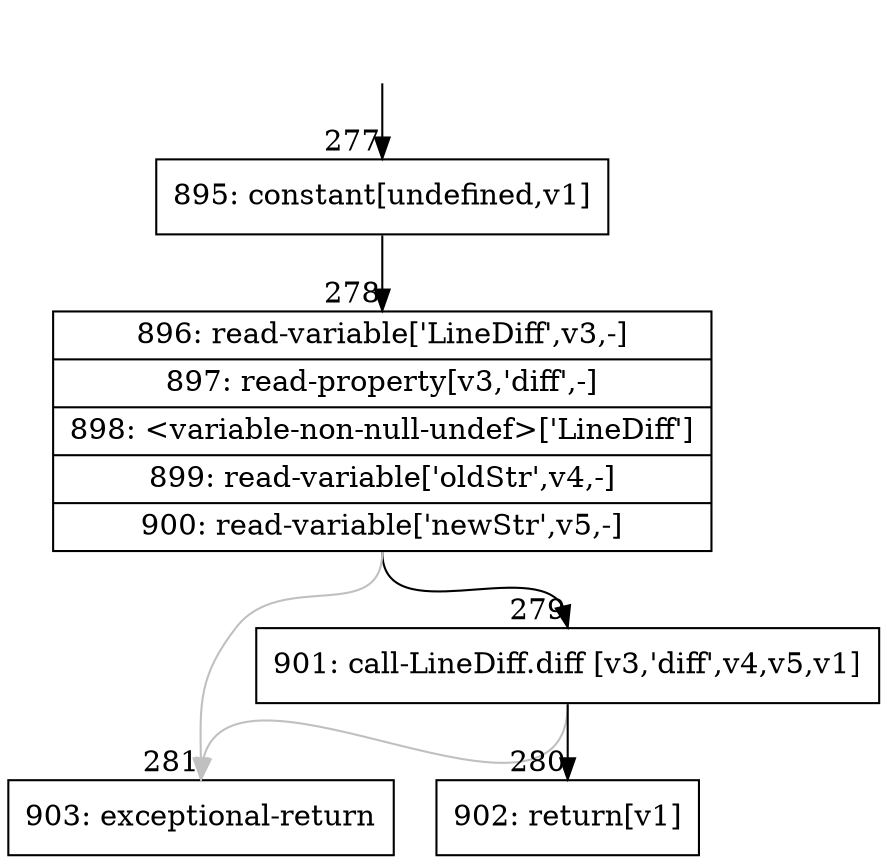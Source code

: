 digraph {
rankdir="TD"
BB_entry28[shape=none,label=""];
BB_entry28 -> BB277 [tailport=s, headport=n, headlabel="    277"]
BB277 [shape=record label="{895: constant[undefined,v1]}" ] 
BB277 -> BB278 [tailport=s, headport=n, headlabel="      278"]
BB278 [shape=record label="{896: read-variable['LineDiff',v3,-]|897: read-property[v3,'diff',-]|898: \<variable-non-null-undef\>['LineDiff']|899: read-variable['oldStr',v4,-]|900: read-variable['newStr',v5,-]}" ] 
BB278 -> BB279 [tailport=s, headport=n, headlabel="      279"]
BB278 -> BB281 [tailport=s, headport=n, color=gray, headlabel="      281"]
BB279 [shape=record label="{901: call-LineDiff.diff [v3,'diff',v4,v5,v1]}" ] 
BB279 -> BB280 [tailport=s, headport=n, headlabel="      280"]
BB279 -> BB281 [tailport=s, headport=n, color=gray]
BB280 [shape=record label="{902: return[v1]}" ] 
BB281 [shape=record label="{903: exceptional-return}" ] 
//#$~ 250
}

